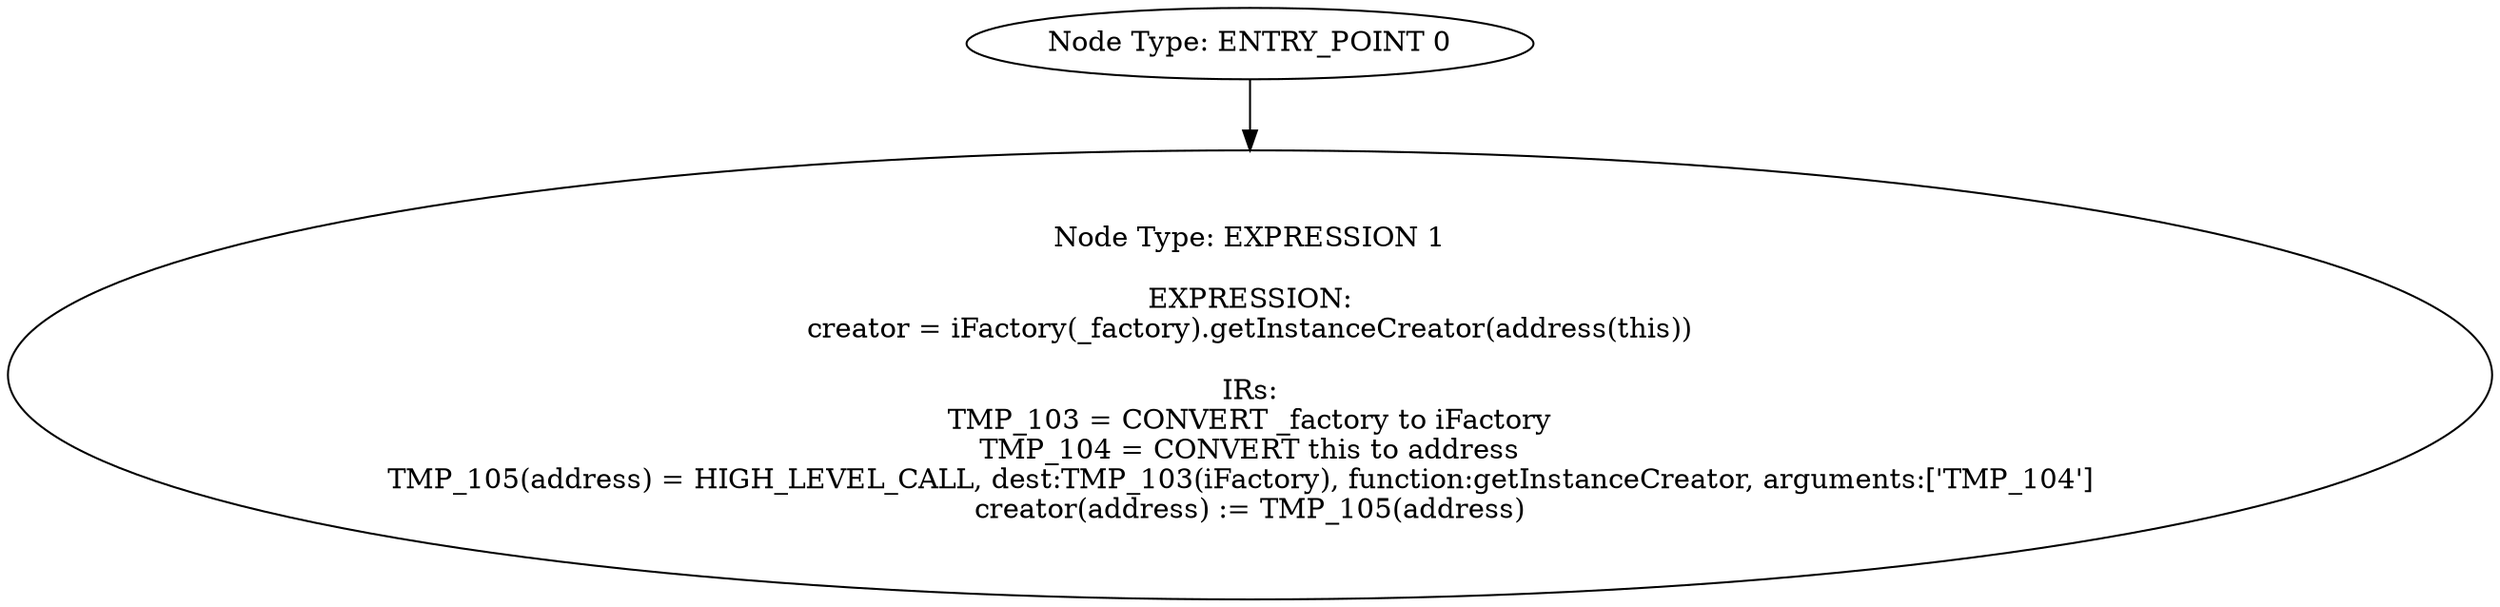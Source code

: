 digraph{
0[label="Node Type: ENTRY_POINT 0
"];
0->1;
1[label="Node Type: EXPRESSION 1

EXPRESSION:
creator = iFactory(_factory).getInstanceCreator(address(this))

IRs:
TMP_103 = CONVERT _factory to iFactory
TMP_104 = CONVERT this to address
TMP_105(address) = HIGH_LEVEL_CALL, dest:TMP_103(iFactory), function:getInstanceCreator, arguments:['TMP_104']  
creator(address) := TMP_105(address)"];
}
